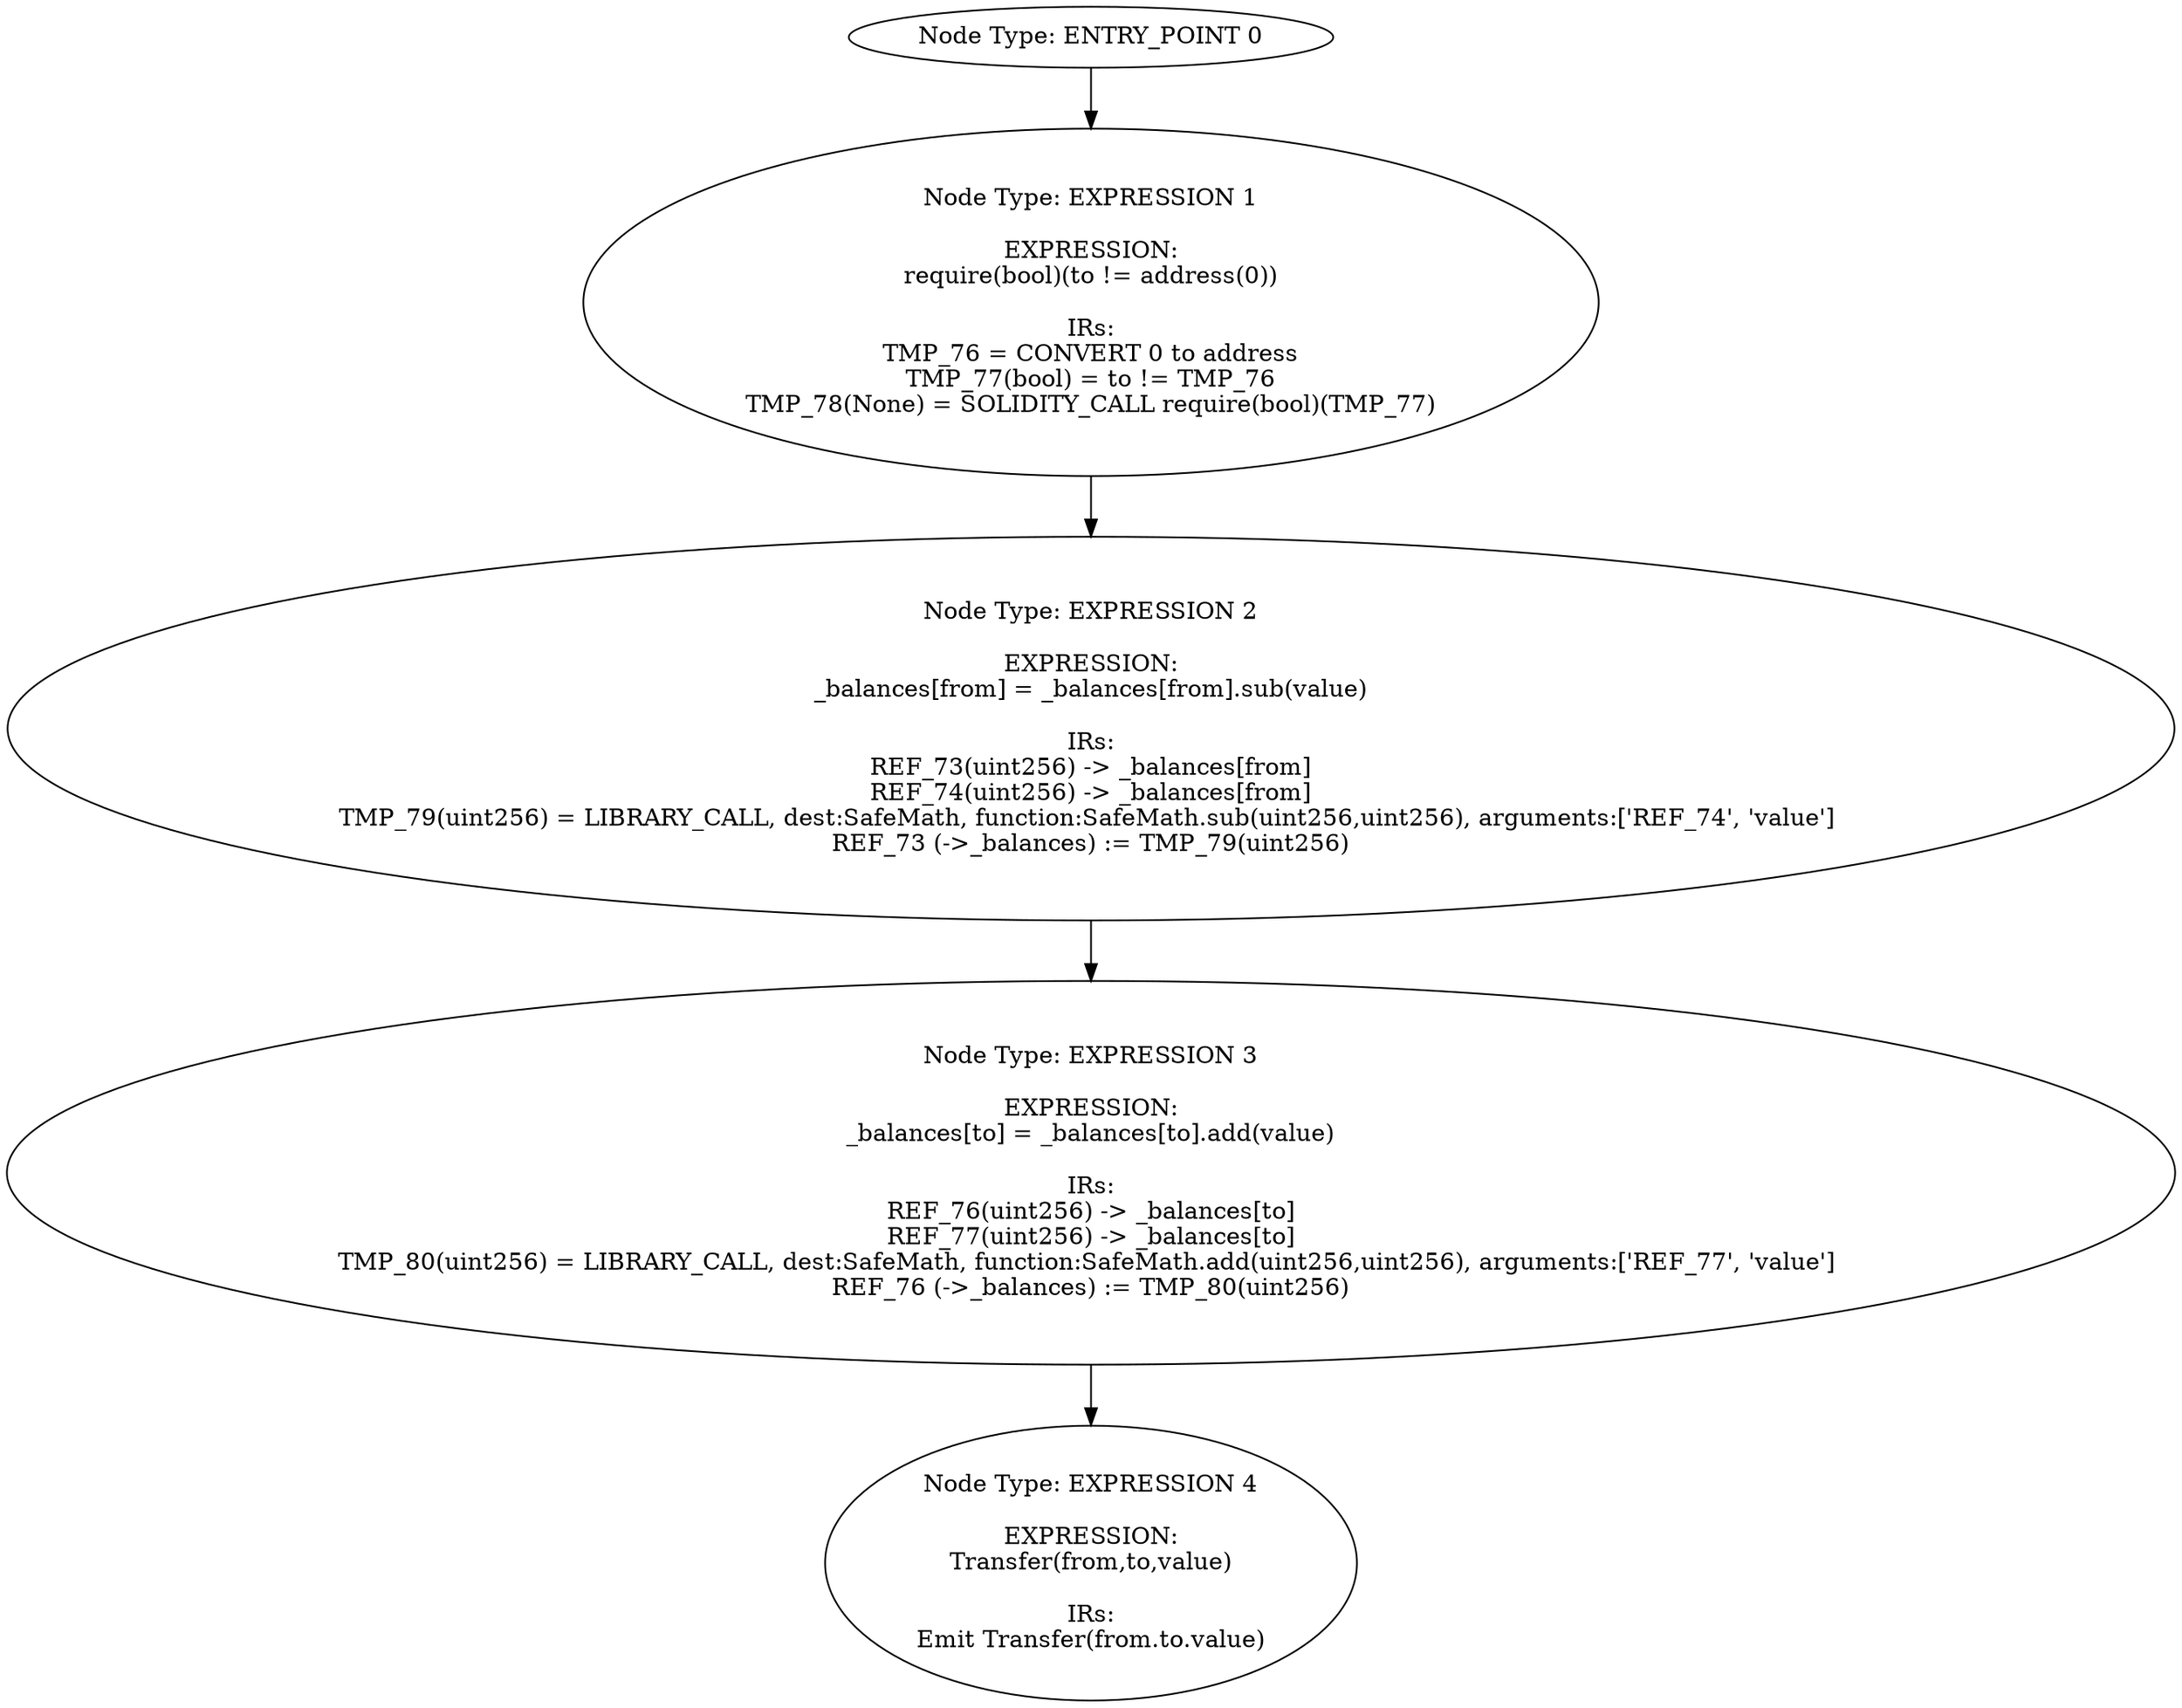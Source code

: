 digraph{
0[label="Node Type: ENTRY_POINT 0
"];
0->1;
1[label="Node Type: EXPRESSION 1

EXPRESSION:
require(bool)(to != address(0))

IRs:
TMP_76 = CONVERT 0 to address
TMP_77(bool) = to != TMP_76
TMP_78(None) = SOLIDITY_CALL require(bool)(TMP_77)"];
1->2;
2[label="Node Type: EXPRESSION 2

EXPRESSION:
_balances[from] = _balances[from].sub(value)

IRs:
REF_73(uint256) -> _balances[from]
REF_74(uint256) -> _balances[from]
TMP_79(uint256) = LIBRARY_CALL, dest:SafeMath, function:SafeMath.sub(uint256,uint256), arguments:['REF_74', 'value'] 
REF_73 (->_balances) := TMP_79(uint256)"];
2->3;
3[label="Node Type: EXPRESSION 3

EXPRESSION:
_balances[to] = _balances[to].add(value)

IRs:
REF_76(uint256) -> _balances[to]
REF_77(uint256) -> _balances[to]
TMP_80(uint256) = LIBRARY_CALL, dest:SafeMath, function:SafeMath.add(uint256,uint256), arguments:['REF_77', 'value'] 
REF_76 (->_balances) := TMP_80(uint256)"];
3->4;
4[label="Node Type: EXPRESSION 4

EXPRESSION:
Transfer(from,to,value)

IRs:
Emit Transfer(from.to.value)"];
}
